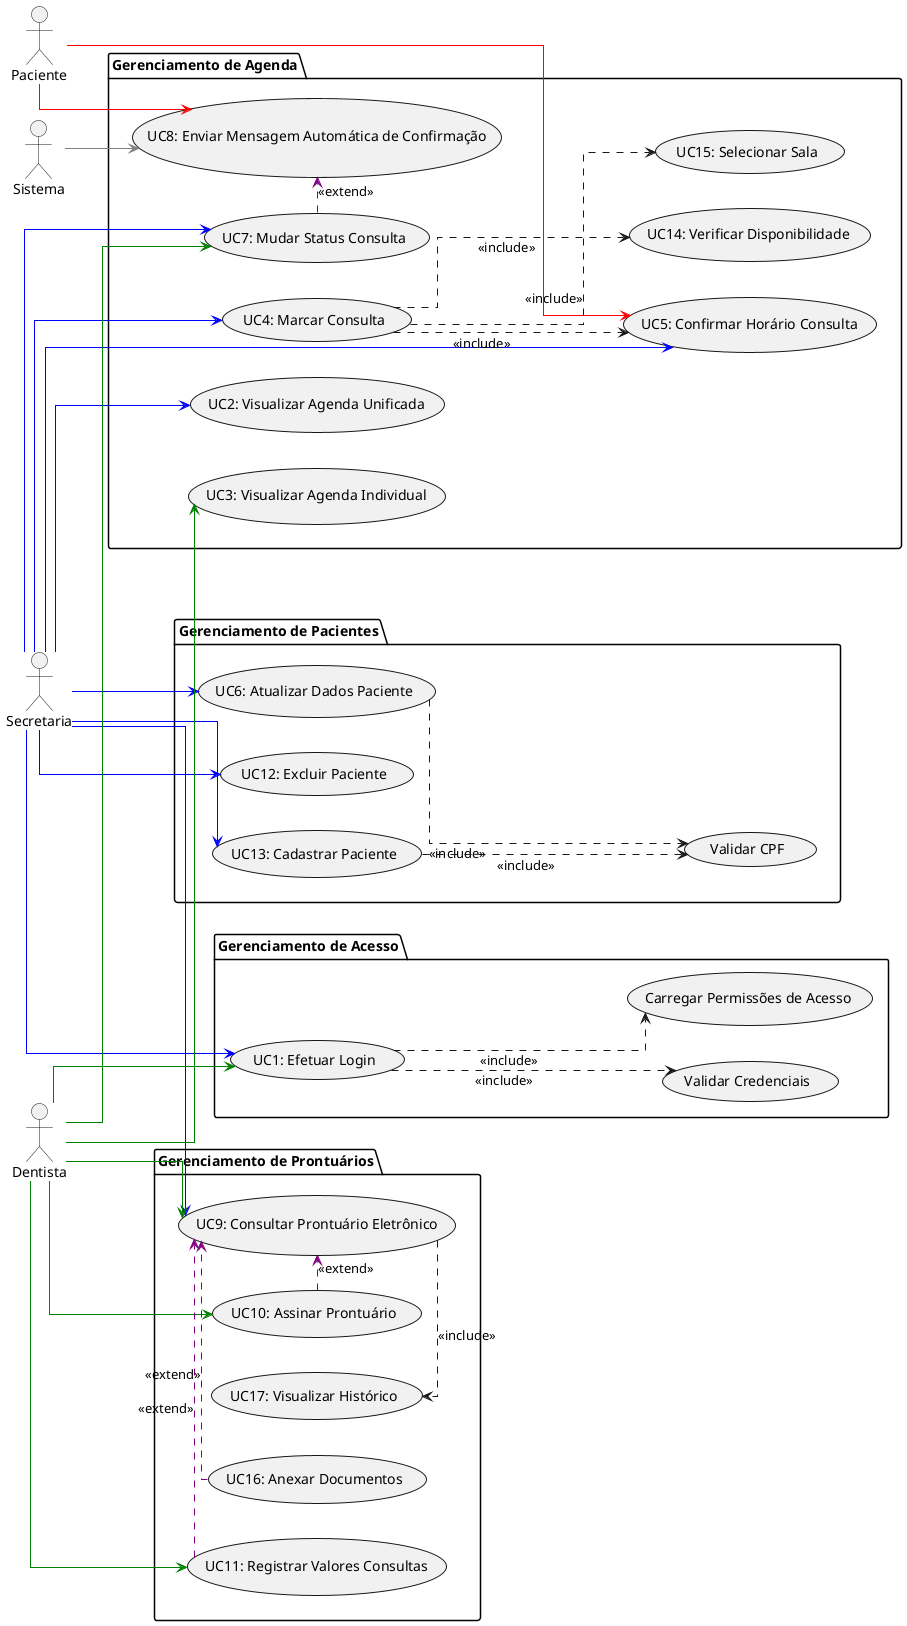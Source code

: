 @startuml diagrama_casos_de_uso

skinparam packageStyle rectangle
skinparam handwritten false
skinparam shadowing false
skinparam linetype ortho
skinparam packageStyle folder
skinparam usecaseBorderThickness 1

skinparam Rankdir top to bottom
left to right direction

actor Secretaria as sec
actor Dentista as dent
actor Paciente as pac
actor Sistema as sys

package "Gerenciamento de Acesso" {
  usecase "UC1: Efetuar Login" as UC1
  usecase "Validar Credenciais" as valid_cred
  usecase "Carregar Permissões de Acesso" as def_perm
}
together {
  package "Gerenciamento de Agenda" {
    together {
      usecase "UC2: Visualizar Agenda Unificada" as UC2
      usecase "UC3: Visualizar Agenda Individual" as UC3
    }
    together {
      usecase "UC4: Marcar Consulta" as UC4
      usecase "UC5: Confirmar Horário Consulta" as UC5
    }
    together {
      usecase "UC7: Mudar Status Consulta" as UC7
      usecase "UC8: Enviar Mensagem Automática de Confirmação" as UC8
    }    
    together {
      usecase "UC14: Verificar Disponibilidade" as UC14
      usecase "UC15: Selecionar Sala" as UC15
    }
  }
}

together {
  package "Gerenciamento de Pacientes" {
    together {
      usecase "UC6: Atualizar Dados Paciente" as UC6
      usecase "UC12: Excluir Paciente" as UC12
    }
    together {
      usecase "UC13: Cadastrar Paciente" as UC13
      usecase "Validar CPF" as valid_cpf
    }
  }
}

together {

  package "Gerenciamento de Prontuários" {
    together {
      usecase "UC9: Consultar Prontuário Eletrônico" as UC9
      usecase "UC10: Assinar Prontuário" as UC10
    }    
    together {
      usecase "UC11: Registrar Valores Consultas" as UC11
      usecase "UC16: Anexar Documentos" as UC16
      usecase "UC17: Visualizar Histórico" as UC17
    }
  }
}

sec -[#blue]-> UC1
sec -[#blue]-> UC2
sec -[#blue]-> UC4
sec -[#blue]-> UC5
sec -[#blue]-> UC6
sec -[#blue]-> UC7
sec -[#blue]-> UC9
sec -[#blue]-> UC12
sec -[#blue]-> UC13

dent -[#green]-> UC1
dent -[#green]-> UC3
dent -[#green]-> UC7
dent -[#green]-> UC9
dent -[#green]-> UC10
dent -[#green]-> UC11

pac -[#red]-> UC5
pac -[#red]-> UC8

sys -[#gray]-> UC8

UC1 ...> valid_cred : <<include>>
UC1 ...> def_perm : <<include>>
UC4 ...> UC14 : <<include>>
UC4 ...> UC15 : <<include>>
UC4 ...> UC5 : <<include>>
UC6 ...> valid_cpf : <<include>>
UC9 ...> UC17 : <<include>>
UC13 ...> valid_cpf : <<include>>

UC7 .[#purple]> UC8 : <<extend>>
UC10 .[#purple]> UC9 : <<extend>>
UC11 .[#purple]> UC9 : <<extend>>
UC16 .[#purple]> UC9 : <<extend>>


@enduml
